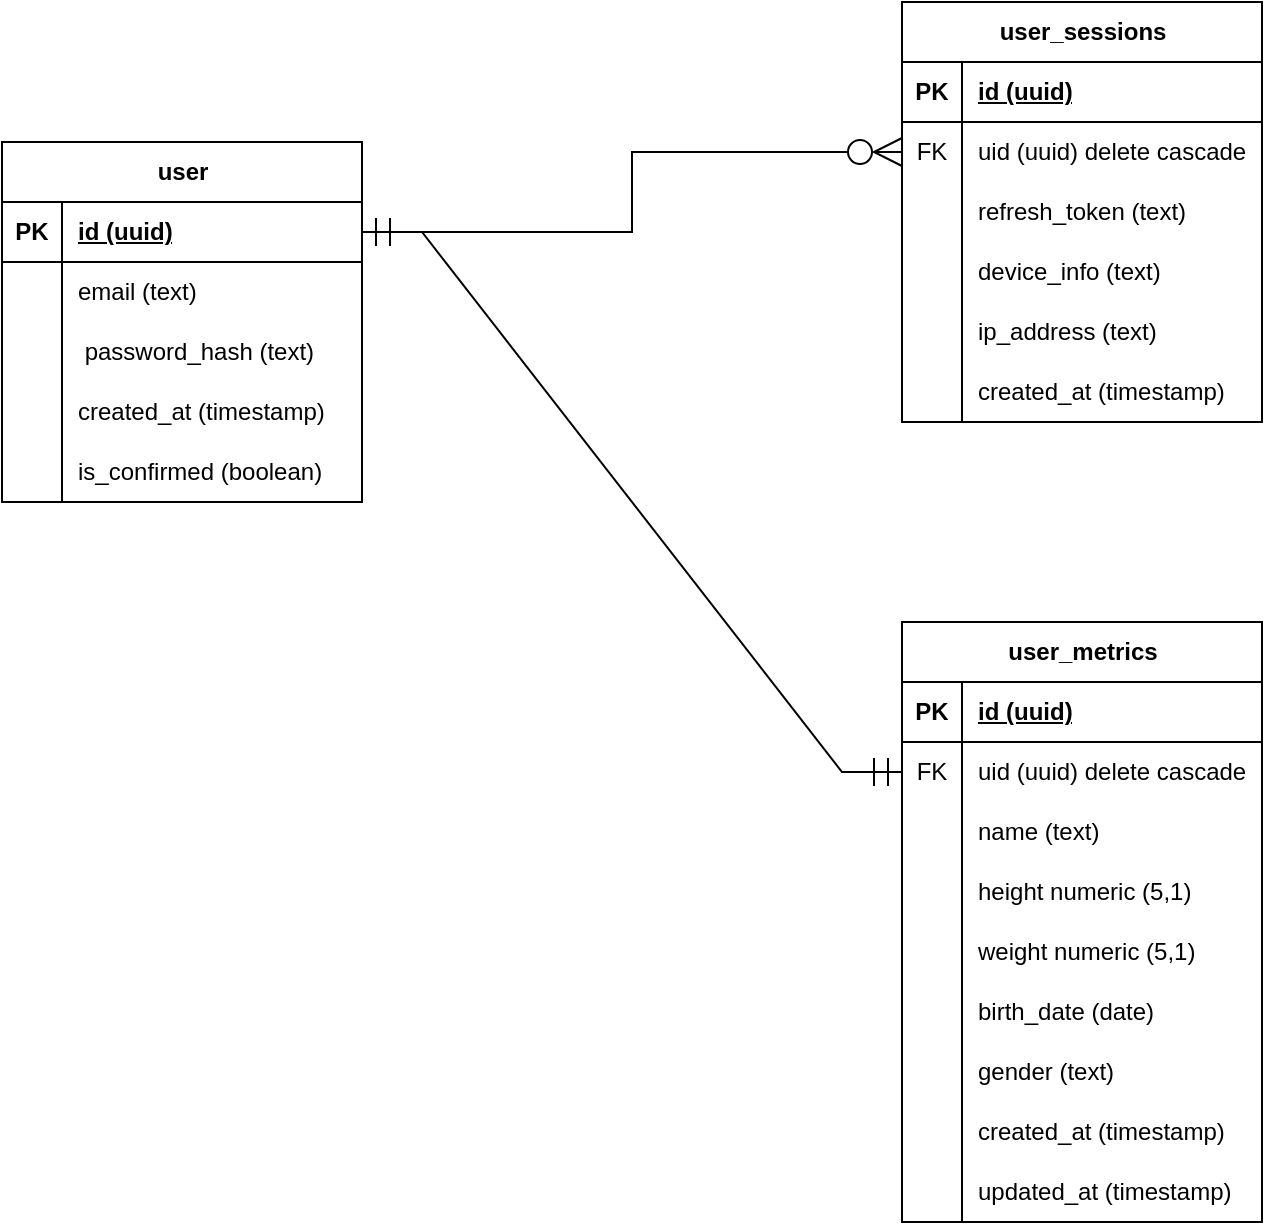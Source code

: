 <mxfile version="26.0.9">
  <diagram id="R2lEEEUBdFMjLlhIrx00" name="Page-1">
    <mxGraphModel dx="1050" dy="621" grid="1" gridSize="10" guides="1" tooltips="1" connect="1" arrows="1" fold="1" page="1" pageScale="1" pageWidth="10000" pageHeight="10000" math="0" shadow="0" extFonts="Permanent Marker^https://fonts.googleapis.com/css?family=Permanent+Marker">
      <root>
        <mxCell id="0" />
        <mxCell id="1" parent="0" />
        <mxCell id="D-G3wRZTzpkZYzcy2xc1-1" value="user" style="shape=table;startSize=30;container=1;collapsible=1;childLayout=tableLayout;fixedRows=1;rowLines=0;fontStyle=1;align=center;resizeLast=1;html=1;" parent="1" vertex="1">
          <mxGeometry x="110" y="80" width="180" height="180" as="geometry" />
        </mxCell>
        <mxCell id="D-G3wRZTzpkZYzcy2xc1-2" value="" style="shape=tableRow;horizontal=0;startSize=0;swimlaneHead=0;swimlaneBody=0;fillColor=none;collapsible=0;dropTarget=0;points=[[0,0.5],[1,0.5]];portConstraint=eastwest;top=0;left=0;right=0;bottom=1;" parent="D-G3wRZTzpkZYzcy2xc1-1" vertex="1">
          <mxGeometry y="30" width="180" height="30" as="geometry" />
        </mxCell>
        <mxCell id="D-G3wRZTzpkZYzcy2xc1-3" value="PK" style="shape=partialRectangle;connectable=0;fillColor=none;top=0;left=0;bottom=0;right=0;fontStyle=1;overflow=hidden;whiteSpace=wrap;html=1;" parent="D-G3wRZTzpkZYzcy2xc1-2" vertex="1">
          <mxGeometry width="30" height="30" as="geometry">
            <mxRectangle width="30" height="30" as="alternateBounds" />
          </mxGeometry>
        </mxCell>
        <mxCell id="D-G3wRZTzpkZYzcy2xc1-4" value="id (uuid)" style="shape=partialRectangle;connectable=0;fillColor=none;top=0;left=0;bottom=0;right=0;align=left;spacingLeft=6;fontStyle=5;overflow=hidden;whiteSpace=wrap;html=1;" parent="D-G3wRZTzpkZYzcy2xc1-2" vertex="1">
          <mxGeometry x="30" width="150" height="30" as="geometry">
            <mxRectangle width="150" height="30" as="alternateBounds" />
          </mxGeometry>
        </mxCell>
        <mxCell id="D-G3wRZTzpkZYzcy2xc1-5" value="" style="shape=tableRow;horizontal=0;startSize=0;swimlaneHead=0;swimlaneBody=0;fillColor=none;collapsible=0;dropTarget=0;points=[[0,0.5],[1,0.5]];portConstraint=eastwest;top=0;left=0;right=0;bottom=0;" parent="D-G3wRZTzpkZYzcy2xc1-1" vertex="1">
          <mxGeometry y="60" width="180" height="30" as="geometry" />
        </mxCell>
        <mxCell id="D-G3wRZTzpkZYzcy2xc1-6" value="" style="shape=partialRectangle;connectable=0;fillColor=none;top=0;left=0;bottom=0;right=0;editable=1;overflow=hidden;whiteSpace=wrap;html=1;" parent="D-G3wRZTzpkZYzcy2xc1-5" vertex="1">
          <mxGeometry width="30" height="30" as="geometry">
            <mxRectangle width="30" height="30" as="alternateBounds" />
          </mxGeometry>
        </mxCell>
        <mxCell id="D-G3wRZTzpkZYzcy2xc1-7" value="email (text)" style="shape=partialRectangle;connectable=0;fillColor=none;top=0;left=0;bottom=0;right=0;align=left;spacingLeft=6;overflow=hidden;whiteSpace=wrap;html=1;rowspan=1;" parent="D-G3wRZTzpkZYzcy2xc1-5" vertex="1">
          <mxGeometry x="30" width="150" height="30" as="geometry">
            <mxRectangle width="150" height="30" as="alternateBounds" />
          </mxGeometry>
        </mxCell>
        <mxCell id="D-G3wRZTzpkZYzcy2xc1-8" value="" style="shape=tableRow;horizontal=0;startSize=0;swimlaneHead=0;swimlaneBody=0;fillColor=none;collapsible=0;dropTarget=0;points=[[0,0.5],[1,0.5]];portConstraint=eastwest;top=0;left=0;right=0;bottom=0;" parent="D-G3wRZTzpkZYzcy2xc1-1" vertex="1">
          <mxGeometry y="90" width="180" height="30" as="geometry" />
        </mxCell>
        <mxCell id="D-G3wRZTzpkZYzcy2xc1-9" value="" style="shape=partialRectangle;connectable=0;fillColor=none;top=0;left=0;bottom=0;right=0;editable=1;overflow=hidden;whiteSpace=wrap;html=1;" parent="D-G3wRZTzpkZYzcy2xc1-8" vertex="1">
          <mxGeometry width="30" height="30" as="geometry">
            <mxRectangle width="30" height="30" as="alternateBounds" />
          </mxGeometry>
        </mxCell>
        <mxCell id="D-G3wRZTzpkZYzcy2xc1-10" value="&amp;nbsp;password_hash (text)" style="shape=partialRectangle;connectable=0;fillColor=none;top=0;left=0;bottom=0;right=0;align=left;spacingLeft=6;overflow=hidden;whiteSpace=wrap;html=1;" parent="D-G3wRZTzpkZYzcy2xc1-8" vertex="1">
          <mxGeometry x="30" width="150" height="30" as="geometry">
            <mxRectangle width="150" height="30" as="alternateBounds" />
          </mxGeometry>
        </mxCell>
        <mxCell id="D-G3wRZTzpkZYzcy2xc1-11" value="" style="shape=tableRow;horizontal=0;startSize=0;swimlaneHead=0;swimlaneBody=0;fillColor=none;collapsible=0;dropTarget=0;points=[[0,0.5],[1,0.5]];portConstraint=eastwest;top=0;left=0;right=0;bottom=0;" parent="D-G3wRZTzpkZYzcy2xc1-1" vertex="1">
          <mxGeometry y="120" width="180" height="30" as="geometry" />
        </mxCell>
        <mxCell id="D-G3wRZTzpkZYzcy2xc1-12" value="" style="shape=partialRectangle;connectable=0;fillColor=none;top=0;left=0;bottom=0;right=0;editable=1;overflow=hidden;whiteSpace=wrap;html=1;" parent="D-G3wRZTzpkZYzcy2xc1-11" vertex="1">
          <mxGeometry width="30" height="30" as="geometry">
            <mxRectangle width="30" height="30" as="alternateBounds" />
          </mxGeometry>
        </mxCell>
        <mxCell id="D-G3wRZTzpkZYzcy2xc1-13" value="created_at (timestamp)" style="shape=partialRectangle;connectable=0;fillColor=none;top=0;left=0;bottom=0;right=0;align=left;spacingLeft=6;overflow=hidden;whiteSpace=wrap;html=1;" parent="D-G3wRZTzpkZYzcy2xc1-11" vertex="1">
          <mxGeometry x="30" width="150" height="30" as="geometry">
            <mxRectangle width="150" height="30" as="alternateBounds" />
          </mxGeometry>
        </mxCell>
        <mxCell id="D-G3wRZTzpkZYzcy2xc1-68" value="" style="shape=tableRow;horizontal=0;startSize=0;swimlaneHead=0;swimlaneBody=0;fillColor=none;collapsible=0;dropTarget=0;points=[[0,0.5],[1,0.5]];portConstraint=eastwest;top=0;left=0;right=0;bottom=0;" parent="D-G3wRZTzpkZYzcy2xc1-1" vertex="1">
          <mxGeometry y="150" width="180" height="30" as="geometry" />
        </mxCell>
        <mxCell id="D-G3wRZTzpkZYzcy2xc1-69" value="" style="shape=partialRectangle;connectable=0;fillColor=none;top=0;left=0;bottom=0;right=0;editable=1;overflow=hidden;whiteSpace=wrap;html=1;" parent="D-G3wRZTzpkZYzcy2xc1-68" vertex="1">
          <mxGeometry width="30" height="30" as="geometry">
            <mxRectangle width="30" height="30" as="alternateBounds" />
          </mxGeometry>
        </mxCell>
        <mxCell id="D-G3wRZTzpkZYzcy2xc1-70" value="is_confirmed (boolean)" style="shape=partialRectangle;connectable=0;fillColor=none;top=0;left=0;bottom=0;right=0;align=left;spacingLeft=6;overflow=hidden;whiteSpace=wrap;html=1;" parent="D-G3wRZTzpkZYzcy2xc1-68" vertex="1">
          <mxGeometry x="30" width="150" height="30" as="geometry">
            <mxRectangle width="150" height="30" as="alternateBounds" />
          </mxGeometry>
        </mxCell>
        <mxCell id="D-G3wRZTzpkZYzcy2xc1-29" value="user_sessions" style="shape=table;startSize=30;container=1;collapsible=1;childLayout=tableLayout;fixedRows=1;rowLines=0;fontStyle=1;align=center;resizeLast=1;html=1;" parent="1" vertex="1">
          <mxGeometry x="560" y="10" width="180" height="210" as="geometry">
            <mxRectangle x="560" y="10" width="120" height="30" as="alternateBounds" />
          </mxGeometry>
        </mxCell>
        <mxCell id="D-G3wRZTzpkZYzcy2xc1-30" value="" style="shape=tableRow;horizontal=0;startSize=0;swimlaneHead=0;swimlaneBody=0;fillColor=none;collapsible=0;dropTarget=0;points=[[0,0.5],[1,0.5]];portConstraint=eastwest;top=0;left=0;right=0;bottom=1;" parent="D-G3wRZTzpkZYzcy2xc1-29" vertex="1">
          <mxGeometry y="30" width="180" height="30" as="geometry" />
        </mxCell>
        <mxCell id="D-G3wRZTzpkZYzcy2xc1-31" value="PK" style="shape=partialRectangle;connectable=0;fillColor=none;top=0;left=0;bottom=0;right=0;fontStyle=1;overflow=hidden;whiteSpace=wrap;html=1;" parent="D-G3wRZTzpkZYzcy2xc1-30" vertex="1">
          <mxGeometry width="30" height="30" as="geometry">
            <mxRectangle width="30" height="30" as="alternateBounds" />
          </mxGeometry>
        </mxCell>
        <mxCell id="D-G3wRZTzpkZYzcy2xc1-32" value="id (uuid)" style="shape=partialRectangle;connectable=0;fillColor=none;top=0;left=0;bottom=0;right=0;align=left;spacingLeft=6;fontStyle=5;overflow=hidden;whiteSpace=wrap;html=1;" parent="D-G3wRZTzpkZYzcy2xc1-30" vertex="1">
          <mxGeometry x="30" width="150" height="30" as="geometry">
            <mxRectangle width="150" height="30" as="alternateBounds" />
          </mxGeometry>
        </mxCell>
        <mxCell id="D-G3wRZTzpkZYzcy2xc1-33" value="" style="shape=tableRow;horizontal=0;startSize=0;swimlaneHead=0;swimlaneBody=0;fillColor=none;collapsible=0;dropTarget=0;points=[[0,0.5],[1,0.5]];portConstraint=eastwest;top=0;left=0;right=0;bottom=0;" parent="D-G3wRZTzpkZYzcy2xc1-29" vertex="1">
          <mxGeometry y="60" width="180" height="30" as="geometry" />
        </mxCell>
        <mxCell id="D-G3wRZTzpkZYzcy2xc1-34" value="&lt;div&gt;FK&lt;/div&gt;" style="shape=partialRectangle;connectable=0;fillColor=none;top=0;left=0;bottom=0;right=0;editable=1;overflow=hidden;whiteSpace=wrap;html=1;align=center;" parent="D-G3wRZTzpkZYzcy2xc1-33" vertex="1">
          <mxGeometry width="30" height="30" as="geometry">
            <mxRectangle width="30" height="30" as="alternateBounds" />
          </mxGeometry>
        </mxCell>
        <mxCell id="D-G3wRZTzpkZYzcy2xc1-35" value="uid (uuid) delete cascade" style="shape=partialRectangle;connectable=0;fillColor=none;top=0;left=0;bottom=0;right=0;align=left;spacingLeft=6;overflow=hidden;whiteSpace=wrap;html=1;" parent="D-G3wRZTzpkZYzcy2xc1-33" vertex="1">
          <mxGeometry x="30" width="150" height="30" as="geometry">
            <mxRectangle width="150" height="30" as="alternateBounds" />
          </mxGeometry>
        </mxCell>
        <mxCell id="D-G3wRZTzpkZYzcy2xc1-71" value="" style="shape=tableRow;horizontal=0;startSize=0;swimlaneHead=0;swimlaneBody=0;fillColor=none;collapsible=0;dropTarget=0;points=[[0,0.5],[1,0.5]];portConstraint=eastwest;top=0;left=0;right=0;bottom=0;" parent="D-G3wRZTzpkZYzcy2xc1-29" vertex="1">
          <mxGeometry y="90" width="180" height="30" as="geometry" />
        </mxCell>
        <mxCell id="D-G3wRZTzpkZYzcy2xc1-72" value="" style="shape=partialRectangle;connectable=0;fillColor=none;top=0;left=0;bottom=0;right=0;editable=1;overflow=hidden;whiteSpace=wrap;html=1;" parent="D-G3wRZTzpkZYzcy2xc1-71" vertex="1">
          <mxGeometry width="30" height="30" as="geometry">
            <mxRectangle width="30" height="30" as="alternateBounds" />
          </mxGeometry>
        </mxCell>
        <mxCell id="D-G3wRZTzpkZYzcy2xc1-73" value="refresh_token (text)" style="shape=partialRectangle;connectable=0;fillColor=none;top=0;left=0;bottom=0;right=0;align=left;spacingLeft=6;overflow=hidden;whiteSpace=wrap;html=1;" parent="D-G3wRZTzpkZYzcy2xc1-71" vertex="1">
          <mxGeometry x="30" width="150" height="30" as="geometry">
            <mxRectangle width="150" height="30" as="alternateBounds" />
          </mxGeometry>
        </mxCell>
        <mxCell id="D-G3wRZTzpkZYzcy2xc1-39" value="" style="shape=tableRow;horizontal=0;startSize=0;swimlaneHead=0;swimlaneBody=0;fillColor=none;collapsible=0;dropTarget=0;points=[[0,0.5],[1,0.5]];portConstraint=eastwest;top=0;left=0;right=0;bottom=0;" parent="D-G3wRZTzpkZYzcy2xc1-29" vertex="1">
          <mxGeometry y="120" width="180" height="30" as="geometry" />
        </mxCell>
        <mxCell id="D-G3wRZTzpkZYzcy2xc1-40" value="" style="shape=partialRectangle;connectable=0;fillColor=none;top=0;left=0;bottom=0;right=0;editable=1;overflow=hidden;whiteSpace=wrap;html=1;" parent="D-G3wRZTzpkZYzcy2xc1-39" vertex="1">
          <mxGeometry width="30" height="30" as="geometry">
            <mxRectangle width="30" height="30" as="alternateBounds" />
          </mxGeometry>
        </mxCell>
        <mxCell id="D-G3wRZTzpkZYzcy2xc1-41" value="device_info (text)" style="shape=partialRectangle;connectable=0;fillColor=none;top=0;left=0;bottom=0;right=0;align=left;spacingLeft=6;overflow=hidden;whiteSpace=wrap;html=1;" parent="D-G3wRZTzpkZYzcy2xc1-39" vertex="1">
          <mxGeometry x="30" width="150" height="30" as="geometry">
            <mxRectangle width="150" height="30" as="alternateBounds" />
          </mxGeometry>
        </mxCell>
        <mxCell id="D-G3wRZTzpkZYzcy2xc1-59" value="" style="shape=tableRow;horizontal=0;startSize=0;swimlaneHead=0;swimlaneBody=0;fillColor=none;collapsible=0;dropTarget=0;points=[[0,0.5],[1,0.5]];portConstraint=eastwest;top=0;left=0;right=0;bottom=0;" parent="D-G3wRZTzpkZYzcy2xc1-29" vertex="1">
          <mxGeometry y="150" width="180" height="30" as="geometry" />
        </mxCell>
        <mxCell id="D-G3wRZTzpkZYzcy2xc1-60" value="" style="shape=partialRectangle;connectable=0;fillColor=none;top=0;left=0;bottom=0;right=0;editable=1;overflow=hidden;whiteSpace=wrap;html=1;" parent="D-G3wRZTzpkZYzcy2xc1-59" vertex="1">
          <mxGeometry width="30" height="30" as="geometry">
            <mxRectangle width="30" height="30" as="alternateBounds" />
          </mxGeometry>
        </mxCell>
        <mxCell id="D-G3wRZTzpkZYzcy2xc1-61" value="ip_address (text)" style="shape=partialRectangle;connectable=0;fillColor=none;top=0;left=0;bottom=0;right=0;align=left;spacingLeft=6;overflow=hidden;whiteSpace=wrap;html=1;" parent="D-G3wRZTzpkZYzcy2xc1-59" vertex="1">
          <mxGeometry x="30" width="150" height="30" as="geometry">
            <mxRectangle width="150" height="30" as="alternateBounds" />
          </mxGeometry>
        </mxCell>
        <mxCell id="D-G3wRZTzpkZYzcy2xc1-62" value="" style="shape=tableRow;horizontal=0;startSize=0;swimlaneHead=0;swimlaneBody=0;fillColor=none;collapsible=0;dropTarget=0;points=[[0,0.5],[1,0.5]];portConstraint=eastwest;top=0;left=0;right=0;bottom=0;" parent="D-G3wRZTzpkZYzcy2xc1-29" vertex="1">
          <mxGeometry y="180" width="180" height="30" as="geometry" />
        </mxCell>
        <mxCell id="D-G3wRZTzpkZYzcy2xc1-63" value="" style="shape=partialRectangle;connectable=0;fillColor=none;top=0;left=0;bottom=0;right=0;editable=1;overflow=hidden;whiteSpace=wrap;html=1;" parent="D-G3wRZTzpkZYzcy2xc1-62" vertex="1">
          <mxGeometry width="30" height="30" as="geometry">
            <mxRectangle width="30" height="30" as="alternateBounds" />
          </mxGeometry>
        </mxCell>
        <mxCell id="D-G3wRZTzpkZYzcy2xc1-64" value="created_at (timestamp)" style="shape=partialRectangle;connectable=0;fillColor=none;top=0;left=0;bottom=0;right=0;align=left;spacingLeft=6;overflow=hidden;whiteSpace=wrap;html=1;" parent="D-G3wRZTzpkZYzcy2xc1-62" vertex="1">
          <mxGeometry x="30" width="150" height="30" as="geometry">
            <mxRectangle width="150" height="30" as="alternateBounds" />
          </mxGeometry>
        </mxCell>
        <mxCell id="D-G3wRZTzpkZYzcy2xc1-46" value="user_metrics" style="shape=table;startSize=30;container=1;collapsible=1;childLayout=tableLayout;fixedRows=1;rowLines=0;fontStyle=1;align=center;resizeLast=1;html=1;" parent="1" vertex="1">
          <mxGeometry x="560" y="320" width="180" height="300" as="geometry" />
        </mxCell>
        <mxCell id="D-G3wRZTzpkZYzcy2xc1-47" value="" style="shape=tableRow;horizontal=0;startSize=0;swimlaneHead=0;swimlaneBody=0;fillColor=none;collapsible=0;dropTarget=0;points=[[0,0.5],[1,0.5]];portConstraint=eastwest;top=0;left=0;right=0;bottom=1;" parent="D-G3wRZTzpkZYzcy2xc1-46" vertex="1">
          <mxGeometry y="30" width="180" height="30" as="geometry" />
        </mxCell>
        <mxCell id="D-G3wRZTzpkZYzcy2xc1-48" value="PK" style="shape=partialRectangle;connectable=0;fillColor=none;top=0;left=0;bottom=0;right=0;fontStyle=1;overflow=hidden;whiteSpace=wrap;html=1;" parent="D-G3wRZTzpkZYzcy2xc1-47" vertex="1">
          <mxGeometry width="30" height="30" as="geometry">
            <mxRectangle width="30" height="30" as="alternateBounds" />
          </mxGeometry>
        </mxCell>
        <mxCell id="D-G3wRZTzpkZYzcy2xc1-49" value="id (uuid)" style="shape=partialRectangle;connectable=0;fillColor=none;top=0;left=0;bottom=0;right=0;align=left;spacingLeft=6;fontStyle=5;overflow=hidden;whiteSpace=wrap;html=1;" parent="D-G3wRZTzpkZYzcy2xc1-47" vertex="1">
          <mxGeometry x="30" width="150" height="30" as="geometry">
            <mxRectangle width="150" height="30" as="alternateBounds" />
          </mxGeometry>
        </mxCell>
        <mxCell id="D-G3wRZTzpkZYzcy2xc1-50" value="" style="shape=tableRow;horizontal=0;startSize=0;swimlaneHead=0;swimlaneBody=0;fillColor=none;collapsible=0;dropTarget=0;points=[[0,0.5],[1,0.5]];portConstraint=eastwest;top=0;left=0;right=0;bottom=0;" parent="D-G3wRZTzpkZYzcy2xc1-46" vertex="1">
          <mxGeometry y="60" width="180" height="30" as="geometry" />
        </mxCell>
        <mxCell id="D-G3wRZTzpkZYzcy2xc1-51" value="FK" style="shape=partialRectangle;connectable=0;fillColor=none;top=0;left=0;bottom=0;right=0;editable=1;overflow=hidden;whiteSpace=wrap;html=1;" parent="D-G3wRZTzpkZYzcy2xc1-50" vertex="1">
          <mxGeometry width="30" height="30" as="geometry">
            <mxRectangle width="30" height="30" as="alternateBounds" />
          </mxGeometry>
        </mxCell>
        <mxCell id="D-G3wRZTzpkZYzcy2xc1-52" value="uid (uuid) delete cascade" style="shape=partialRectangle;connectable=0;fillColor=none;top=0;left=0;bottom=0;right=0;align=left;spacingLeft=6;overflow=hidden;whiteSpace=wrap;html=1;" parent="D-G3wRZTzpkZYzcy2xc1-50" vertex="1">
          <mxGeometry x="30" width="150" height="30" as="geometry">
            <mxRectangle width="150" height="30" as="alternateBounds" />
          </mxGeometry>
        </mxCell>
        <mxCell id="D-G3wRZTzpkZYzcy2xc1-90" value="" style="shape=tableRow;horizontal=0;startSize=0;swimlaneHead=0;swimlaneBody=0;fillColor=none;collapsible=0;dropTarget=0;points=[[0,0.5],[1,0.5]];portConstraint=eastwest;top=0;left=0;right=0;bottom=0;" parent="D-G3wRZTzpkZYzcy2xc1-46" vertex="1">
          <mxGeometry y="90" width="180" height="30" as="geometry" />
        </mxCell>
        <mxCell id="D-G3wRZTzpkZYzcy2xc1-91" value="" style="shape=partialRectangle;connectable=0;fillColor=none;top=0;left=0;bottom=0;right=0;editable=1;overflow=hidden;whiteSpace=wrap;html=1;" parent="D-G3wRZTzpkZYzcy2xc1-90" vertex="1">
          <mxGeometry width="30" height="30" as="geometry">
            <mxRectangle width="30" height="30" as="alternateBounds" />
          </mxGeometry>
        </mxCell>
        <mxCell id="D-G3wRZTzpkZYzcy2xc1-92" value="name (text)" style="shape=partialRectangle;connectable=0;fillColor=none;top=0;left=0;bottom=0;right=0;align=left;spacingLeft=6;overflow=hidden;whiteSpace=wrap;html=1;" parent="D-G3wRZTzpkZYzcy2xc1-90" vertex="1">
          <mxGeometry x="30" width="150" height="30" as="geometry">
            <mxRectangle width="150" height="30" as="alternateBounds" />
          </mxGeometry>
        </mxCell>
        <mxCell id="D-G3wRZTzpkZYzcy2xc1-53" value="" style="shape=tableRow;horizontal=0;startSize=0;swimlaneHead=0;swimlaneBody=0;fillColor=none;collapsible=0;dropTarget=0;points=[[0,0.5],[1,0.5]];portConstraint=eastwest;top=0;left=0;right=0;bottom=0;" parent="D-G3wRZTzpkZYzcy2xc1-46" vertex="1">
          <mxGeometry y="120" width="180" height="30" as="geometry" />
        </mxCell>
        <mxCell id="D-G3wRZTzpkZYzcy2xc1-54" value="" style="shape=partialRectangle;connectable=0;fillColor=none;top=0;left=0;bottom=0;right=0;editable=1;overflow=hidden;whiteSpace=wrap;html=1;" parent="D-G3wRZTzpkZYzcy2xc1-53" vertex="1">
          <mxGeometry width="30" height="30" as="geometry">
            <mxRectangle width="30" height="30" as="alternateBounds" />
          </mxGeometry>
        </mxCell>
        <mxCell id="D-G3wRZTzpkZYzcy2xc1-55" value="height numeric (5,1)" style="shape=partialRectangle;connectable=0;fillColor=none;top=0;left=0;bottom=0;right=0;align=left;spacingLeft=6;overflow=hidden;whiteSpace=wrap;html=1;" parent="D-G3wRZTzpkZYzcy2xc1-53" vertex="1">
          <mxGeometry x="30" width="150" height="30" as="geometry">
            <mxRectangle width="150" height="30" as="alternateBounds" />
          </mxGeometry>
        </mxCell>
        <mxCell id="D-G3wRZTzpkZYzcy2xc1-56" value="" style="shape=tableRow;horizontal=0;startSize=0;swimlaneHead=0;swimlaneBody=0;fillColor=none;collapsible=0;dropTarget=0;points=[[0,0.5],[1,0.5]];portConstraint=eastwest;top=0;left=0;right=0;bottom=0;" parent="D-G3wRZTzpkZYzcy2xc1-46" vertex="1">
          <mxGeometry y="150" width="180" height="30" as="geometry" />
        </mxCell>
        <mxCell id="D-G3wRZTzpkZYzcy2xc1-57" value="" style="shape=partialRectangle;connectable=0;fillColor=none;top=0;left=0;bottom=0;right=0;editable=1;overflow=hidden;whiteSpace=wrap;html=1;" parent="D-G3wRZTzpkZYzcy2xc1-56" vertex="1">
          <mxGeometry width="30" height="30" as="geometry">
            <mxRectangle width="30" height="30" as="alternateBounds" />
          </mxGeometry>
        </mxCell>
        <mxCell id="D-G3wRZTzpkZYzcy2xc1-58" value="weight numeric (5,1)" style="shape=partialRectangle;connectable=0;fillColor=none;top=0;left=0;bottom=0;right=0;align=left;spacingLeft=6;overflow=hidden;whiteSpace=wrap;html=1;" parent="D-G3wRZTzpkZYzcy2xc1-56" vertex="1">
          <mxGeometry x="30" width="150" height="30" as="geometry">
            <mxRectangle width="150" height="30" as="alternateBounds" />
          </mxGeometry>
        </mxCell>
        <mxCell id="D-G3wRZTzpkZYzcy2xc1-77" value="" style="shape=tableRow;horizontal=0;startSize=0;swimlaneHead=0;swimlaneBody=0;fillColor=none;collapsible=0;dropTarget=0;points=[[0,0.5],[1,0.5]];portConstraint=eastwest;top=0;left=0;right=0;bottom=0;" parent="D-G3wRZTzpkZYzcy2xc1-46" vertex="1">
          <mxGeometry y="180" width="180" height="30" as="geometry" />
        </mxCell>
        <mxCell id="D-G3wRZTzpkZYzcy2xc1-78" value="" style="shape=partialRectangle;connectable=0;fillColor=none;top=0;left=0;bottom=0;right=0;editable=1;overflow=hidden;whiteSpace=wrap;html=1;" parent="D-G3wRZTzpkZYzcy2xc1-77" vertex="1">
          <mxGeometry width="30" height="30" as="geometry">
            <mxRectangle width="30" height="30" as="alternateBounds" />
          </mxGeometry>
        </mxCell>
        <mxCell id="D-G3wRZTzpkZYzcy2xc1-79" value="birth_date (date)" style="shape=partialRectangle;connectable=0;fillColor=none;top=0;left=0;bottom=0;right=0;align=left;spacingLeft=6;overflow=hidden;whiteSpace=wrap;html=1;" parent="D-G3wRZTzpkZYzcy2xc1-77" vertex="1">
          <mxGeometry x="30" width="150" height="30" as="geometry">
            <mxRectangle width="150" height="30" as="alternateBounds" />
          </mxGeometry>
        </mxCell>
        <mxCell id="D-G3wRZTzpkZYzcy2xc1-80" value="" style="shape=tableRow;horizontal=0;startSize=0;swimlaneHead=0;swimlaneBody=0;fillColor=none;collapsible=0;dropTarget=0;points=[[0,0.5],[1,0.5]];portConstraint=eastwest;top=0;left=0;right=0;bottom=0;" parent="D-G3wRZTzpkZYzcy2xc1-46" vertex="1">
          <mxGeometry y="210" width="180" height="30" as="geometry" />
        </mxCell>
        <mxCell id="D-G3wRZTzpkZYzcy2xc1-81" value="" style="shape=partialRectangle;connectable=0;fillColor=none;top=0;left=0;bottom=0;right=0;editable=1;overflow=hidden;whiteSpace=wrap;html=1;" parent="D-G3wRZTzpkZYzcy2xc1-80" vertex="1">
          <mxGeometry width="30" height="30" as="geometry">
            <mxRectangle width="30" height="30" as="alternateBounds" />
          </mxGeometry>
        </mxCell>
        <mxCell id="D-G3wRZTzpkZYzcy2xc1-82" value="gender (text)" style="shape=partialRectangle;connectable=0;fillColor=none;top=0;left=0;bottom=0;right=0;align=left;spacingLeft=6;overflow=hidden;whiteSpace=wrap;html=1;" parent="D-G3wRZTzpkZYzcy2xc1-80" vertex="1">
          <mxGeometry x="30" width="150" height="30" as="geometry">
            <mxRectangle width="150" height="30" as="alternateBounds" />
          </mxGeometry>
        </mxCell>
        <mxCell id="D-G3wRZTzpkZYzcy2xc1-83" value="" style="shape=tableRow;horizontal=0;startSize=0;swimlaneHead=0;swimlaneBody=0;fillColor=none;collapsible=0;dropTarget=0;points=[[0,0.5],[1,0.5]];portConstraint=eastwest;top=0;left=0;right=0;bottom=0;" parent="D-G3wRZTzpkZYzcy2xc1-46" vertex="1">
          <mxGeometry y="240" width="180" height="30" as="geometry" />
        </mxCell>
        <mxCell id="D-G3wRZTzpkZYzcy2xc1-84" value="" style="shape=partialRectangle;connectable=0;fillColor=none;top=0;left=0;bottom=0;right=0;editable=1;overflow=hidden;whiteSpace=wrap;html=1;" parent="D-G3wRZTzpkZYzcy2xc1-83" vertex="1">
          <mxGeometry width="30" height="30" as="geometry">
            <mxRectangle width="30" height="30" as="alternateBounds" />
          </mxGeometry>
        </mxCell>
        <mxCell id="D-G3wRZTzpkZYzcy2xc1-85" value="created_at (timestamp)" style="shape=partialRectangle;connectable=0;fillColor=none;top=0;left=0;bottom=0;right=0;align=left;spacingLeft=6;overflow=hidden;whiteSpace=wrap;html=1;" parent="D-G3wRZTzpkZYzcy2xc1-83" vertex="1">
          <mxGeometry x="30" width="150" height="30" as="geometry">
            <mxRectangle width="150" height="30" as="alternateBounds" />
          </mxGeometry>
        </mxCell>
        <mxCell id="D-G3wRZTzpkZYzcy2xc1-87" value="" style="shape=tableRow;horizontal=0;startSize=0;swimlaneHead=0;swimlaneBody=0;fillColor=none;collapsible=0;dropTarget=0;points=[[0,0.5],[1,0.5]];portConstraint=eastwest;top=0;left=0;right=0;bottom=0;" parent="D-G3wRZTzpkZYzcy2xc1-46" vertex="1">
          <mxGeometry y="270" width="180" height="30" as="geometry" />
        </mxCell>
        <mxCell id="D-G3wRZTzpkZYzcy2xc1-88" value="" style="shape=partialRectangle;connectable=0;fillColor=none;top=0;left=0;bottom=0;right=0;editable=1;overflow=hidden;whiteSpace=wrap;html=1;" parent="D-G3wRZTzpkZYzcy2xc1-87" vertex="1">
          <mxGeometry width="30" height="30" as="geometry">
            <mxRectangle width="30" height="30" as="alternateBounds" />
          </mxGeometry>
        </mxCell>
        <mxCell id="D-G3wRZTzpkZYzcy2xc1-89" value="updated_at (timestamp)" style="shape=partialRectangle;connectable=0;fillColor=none;top=0;left=0;bottom=0;right=0;align=left;spacingLeft=6;overflow=hidden;whiteSpace=wrap;html=1;" parent="D-G3wRZTzpkZYzcy2xc1-87" vertex="1">
          <mxGeometry x="30" width="150" height="30" as="geometry">
            <mxRectangle width="150" height="30" as="alternateBounds" />
          </mxGeometry>
        </mxCell>
        <mxCell id="D-G3wRZTzpkZYzcy2xc1-86" style="edgeStyle=orthogonalEdgeStyle;rounded=0;orthogonalLoop=1;jettySize=auto;html=1;exitX=1;exitY=0.5;exitDx=0;exitDy=0;" parent="D-G3wRZTzpkZYzcy2xc1-46" source="D-G3wRZTzpkZYzcy2xc1-50" target="D-G3wRZTzpkZYzcy2xc1-50" edge="1">
          <mxGeometry relative="1" as="geometry" />
        </mxCell>
        <mxCell id="D-G3wRZTzpkZYzcy2xc1-107" style="edgeStyle=orthogonalEdgeStyle;rounded=0;orthogonalLoop=1;jettySize=auto;html=1;exitX=0;exitY=0.5;exitDx=0;exitDy=0;entryX=1;entryY=0.5;entryDx=0;entryDy=0;startArrow=ERzeroToMany;startFill=0;endArrow=ERmandOne;endFill=0;endSize=12;startSize=12;" parent="1" source="D-G3wRZTzpkZYzcy2xc1-33" target="D-G3wRZTzpkZYzcy2xc1-2" edge="1">
          <mxGeometry relative="1" as="geometry" />
        </mxCell>
        <mxCell id="D-G3wRZTzpkZYzcy2xc1-109" value="" style="edgeStyle=entityRelationEdgeStyle;fontSize=12;html=1;endArrow=ERmandOne;startArrow=ERmandOne;rounded=0;exitX=0;exitY=0.5;exitDx=0;exitDy=0;entryX=1;entryY=0.5;entryDx=0;entryDy=0;strokeWidth=1;targetPerimeterSpacing=0;endSize=12;startSize=12;" parent="1" source="D-G3wRZTzpkZYzcy2xc1-50" target="D-G3wRZTzpkZYzcy2xc1-2" edge="1">
          <mxGeometry width="100" height="100" relative="1" as="geometry">
            <mxPoint x="570" y="370" as="sourcePoint" />
            <mxPoint x="670" y="270" as="targetPoint" />
            <Array as="points">
              <mxPoint x="390" y="330" />
              <mxPoint x="370" y="320" />
            </Array>
          </mxGeometry>
        </mxCell>
      </root>
    </mxGraphModel>
  </diagram>
</mxfile>
